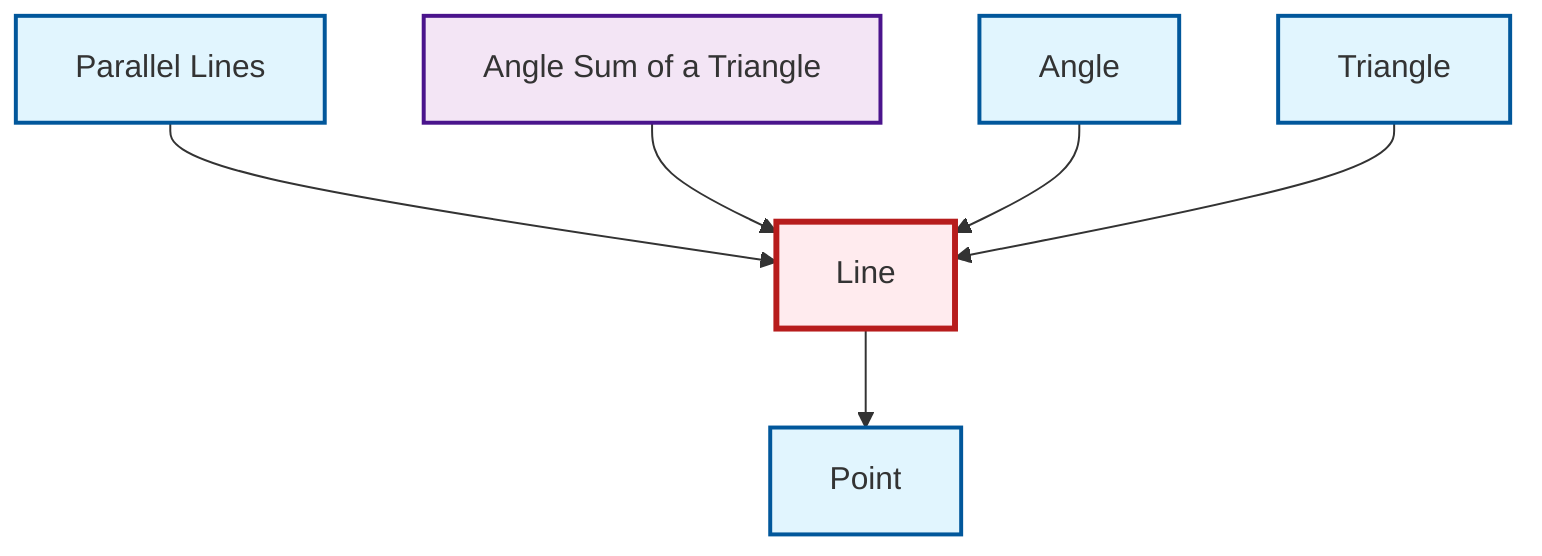 graph TD
    classDef definition fill:#e1f5fe,stroke:#01579b,stroke-width:2px
    classDef theorem fill:#f3e5f5,stroke:#4a148c,stroke-width:2px
    classDef axiom fill:#fff3e0,stroke:#e65100,stroke-width:2px
    classDef example fill:#e8f5e9,stroke:#1b5e20,stroke-width:2px
    classDef current fill:#ffebee,stroke:#b71c1c,stroke-width:3px
    def-line["Line"]:::definition
    def-triangle["Triangle"]:::definition
    def-point["Point"]:::definition
    def-angle["Angle"]:::definition
    def-parallel["Parallel Lines"]:::definition
    thm-angle-sum-triangle["Angle Sum of a Triangle"]:::theorem
    def-parallel --> def-line
    thm-angle-sum-triangle --> def-line
    def-angle --> def-line
    def-triangle --> def-line
    def-line --> def-point
    class def-line current